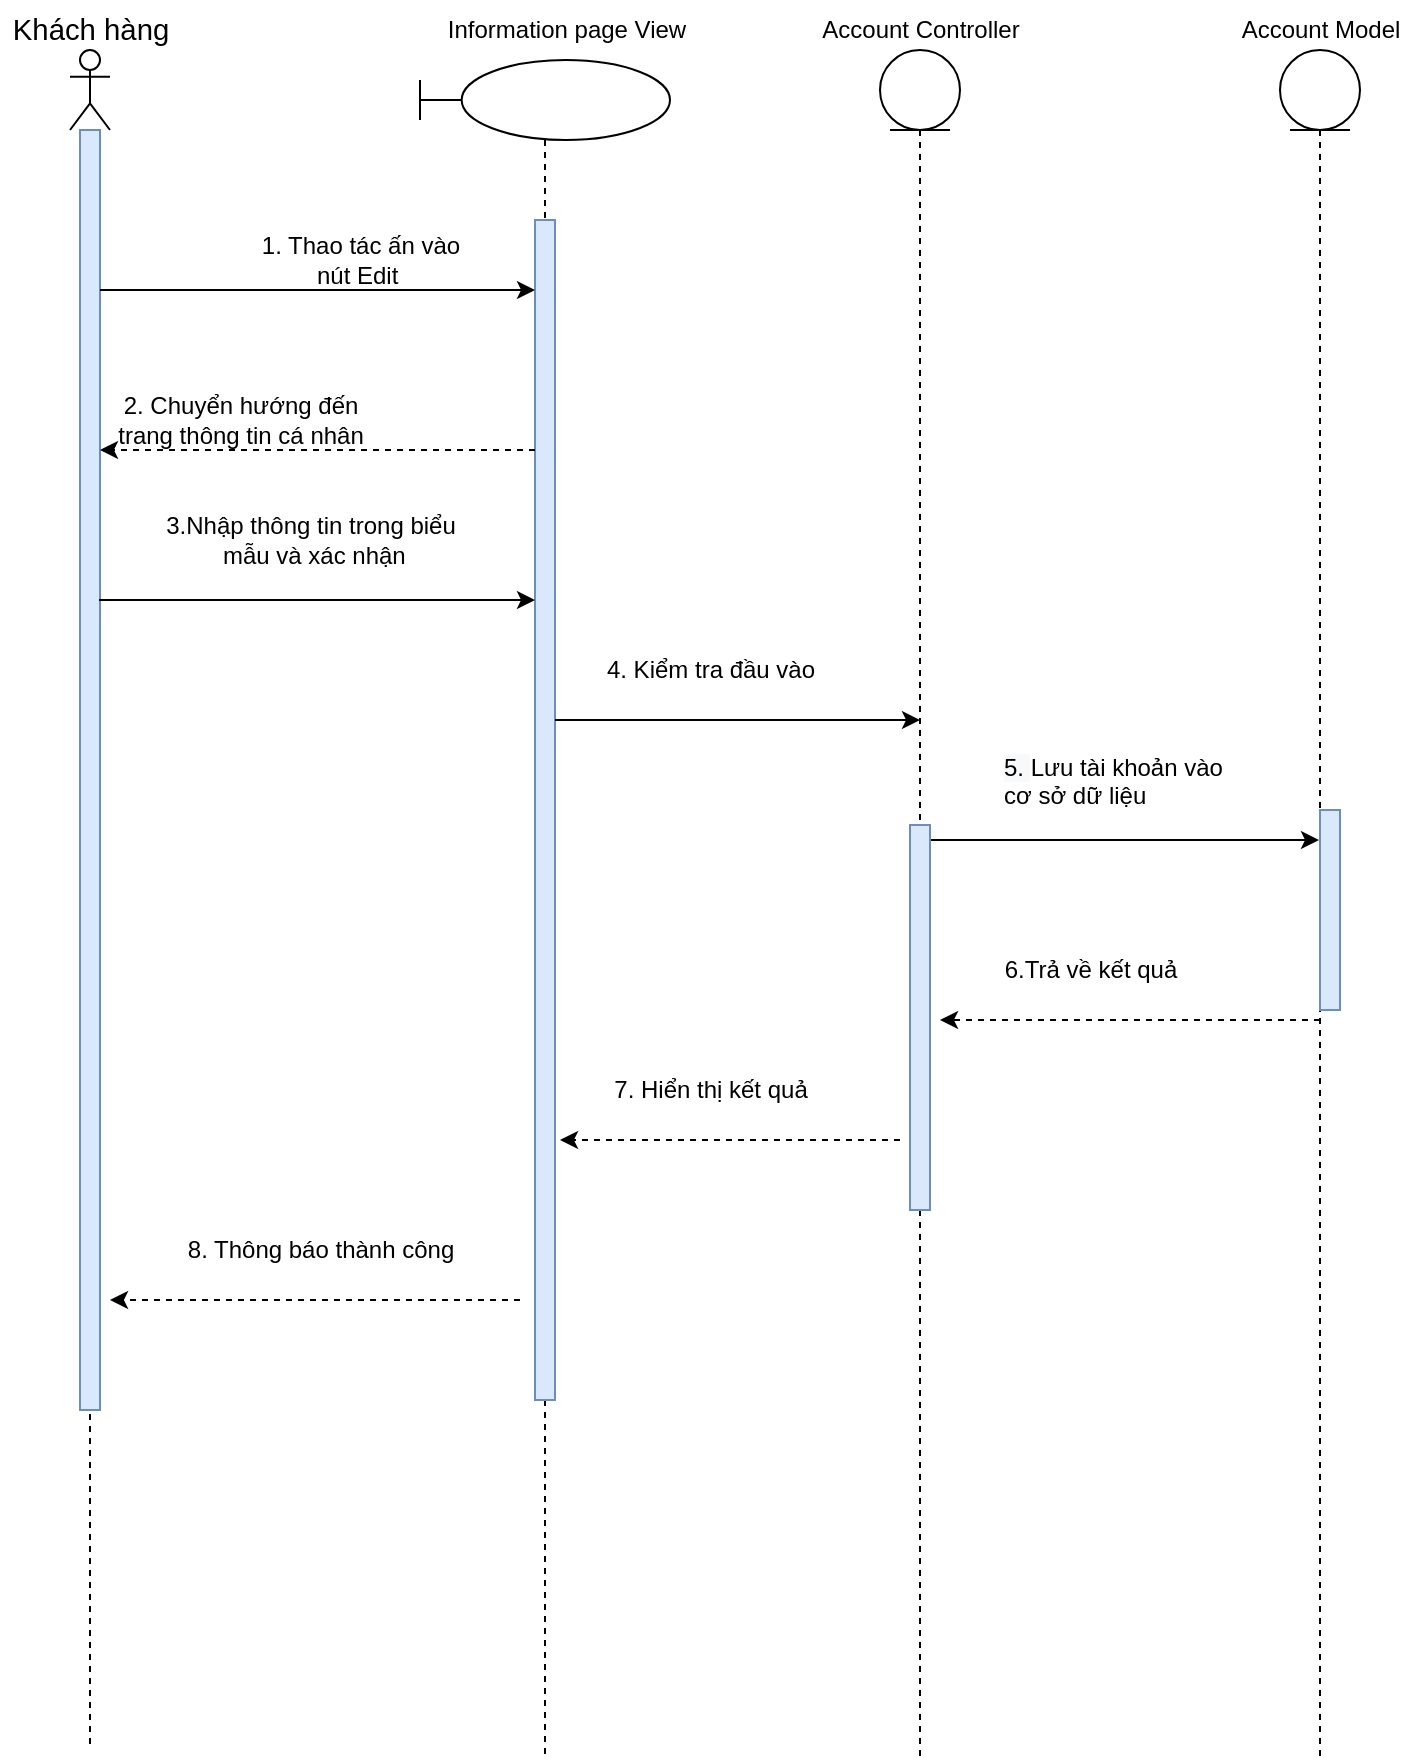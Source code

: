 <mxfile version="20.5.3" type="device"><diagram id="la0iUq_kacUUBwd-93TU" name="Trang-2"><mxGraphModel dx="1342" dy="614" grid="1" gridSize="10" guides="1" tooltips="1" connect="1" arrows="1" fold="1" page="1" pageScale="1" pageWidth="827" pageHeight="1169" math="0" shadow="0"><root><mxCell id="0"/><mxCell id="1" parent="0"/><mxCell id="KoE_FELtCUmFOajR2QhE-42" value="" style="shape=umlLifeline;participant=umlActor;perimeter=lifelinePerimeter;whiteSpace=wrap;html=1;container=1;collapsible=0;recursiveResize=0;verticalAlign=top;spacingTop=36;outlineConnect=0;" vertex="1" parent="1"><mxGeometry x="485" y="215" width="20" height="850" as="geometry"/></mxCell><mxCell id="KoE_FELtCUmFOajR2QhE-43" value="" style="html=1;points=[];perimeter=orthogonalPerimeter;fillColor=#dae8fc;strokeColor=#6c8ebf;" vertex="1" parent="KoE_FELtCUmFOajR2QhE-42"><mxGeometry x="5" y="40" width="10" height="640" as="geometry"/></mxCell><mxCell id="KoE_FELtCUmFOajR2QhE-44" value="&lt;span style=&quot;font-family: Calibri, sans-serif; font-size: 14.667px;&quot;&gt;Khách hàng&lt;/span&gt;" style="text;html=1;align=center;verticalAlign=middle;resizable=0;points=[];autosize=1;strokeColor=none;fillColor=none;" vertex="1" parent="1"><mxGeometry x="450" y="190" width="90" height="30" as="geometry"/></mxCell><mxCell id="KoE_FELtCUmFOajR2QhE-45" value="" style="shape=umlLifeline;participant=umlBoundary;perimeter=lifelinePerimeter;whiteSpace=wrap;html=1;container=1;collapsible=0;recursiveResize=0;verticalAlign=top;spacingTop=36;outlineConnect=0;" vertex="1" parent="1"><mxGeometry x="660" y="220" width="125" height="850" as="geometry"/></mxCell><mxCell id="KoE_FELtCUmFOajR2QhE-46" value="" style="html=1;points=[];perimeter=orthogonalPerimeter;fillColor=#dae8fc;strokeColor=#6c8ebf;" vertex="1" parent="KoE_FELtCUmFOajR2QhE-45"><mxGeometry x="57.5" y="80" width="10" height="590" as="geometry"/></mxCell><mxCell id="KoE_FELtCUmFOajR2QhE-48" value="Information page View" style="text;html=1;align=center;verticalAlign=middle;resizable=0;points=[];autosize=1;strokeColor=none;fillColor=none;" vertex="1" parent="1"><mxGeometry x="662.5" y="190" width="140" height="30" as="geometry"/></mxCell><mxCell id="KoE_FELtCUmFOajR2QhE-49" value="Account&amp;nbsp;Controller" style="text;html=1;align=center;verticalAlign=middle;resizable=0;points=[];autosize=1;strokeColor=none;fillColor=none;" vertex="1" parent="1"><mxGeometry x="850" y="190" width="120" height="30" as="geometry"/></mxCell><mxCell id="KoE_FELtCUmFOajR2QhE-50" value="" style="shape=umlLifeline;participant=umlEntity;perimeter=lifelinePerimeter;whiteSpace=wrap;html=1;container=1;collapsible=0;recursiveResize=0;verticalAlign=top;spacingTop=36;outlineConnect=0;" vertex="1" parent="1"><mxGeometry x="1090" y="215" width="40" height="855" as="geometry"/></mxCell><mxCell id="KoE_FELtCUmFOajR2QhE-51" value="" style="html=1;points=[];perimeter=orthogonalPerimeter;fillColor=#dae8fc;strokeColor=#6c8ebf;" vertex="1" parent="KoE_FELtCUmFOajR2QhE-50"><mxGeometry x="20" y="380" width="10" height="100" as="geometry"/></mxCell><mxCell id="KoE_FELtCUmFOajR2QhE-53" value="Account Model" style="text;html=1;align=center;verticalAlign=middle;resizable=0;points=[];autosize=1;strokeColor=none;fillColor=none;" vertex="1" parent="1"><mxGeometry x="1060" y="190" width="100" height="30" as="geometry"/></mxCell><mxCell id="KoE_FELtCUmFOajR2QhE-54" style="edgeStyle=orthogonalEdgeStyle;rounded=0;orthogonalLoop=1;jettySize=auto;html=1;" edge="1" parent="1" source="KoE_FELtCUmFOajR2QhE-43" target="KoE_FELtCUmFOajR2QhE-46"><mxGeometry relative="1" as="geometry"><Array as="points"><mxPoint x="545" y="335"/><mxPoint x="545" y="335"/></Array></mxGeometry></mxCell><mxCell id="KoE_FELtCUmFOajR2QhE-55" value="1. Thao tác ấn vào &lt;br&gt;nút Edit&amp;nbsp;" style="text;html=1;align=center;verticalAlign=middle;resizable=0;points=[];autosize=1;strokeColor=none;fillColor=none;" vertex="1" parent="1"><mxGeometry x="570" y="300" width="120" height="40" as="geometry"/></mxCell><mxCell id="KoE_FELtCUmFOajR2QhE-56" style="edgeStyle=orthogonalEdgeStyle;rounded=0;orthogonalLoop=1;jettySize=auto;html=1;dashed=1;" edge="1" parent="1" source="KoE_FELtCUmFOajR2QhE-46" target="KoE_FELtCUmFOajR2QhE-43"><mxGeometry relative="1" as="geometry"><Array as="points"><mxPoint x="615" y="415"/><mxPoint x="615" y="415"/></Array></mxGeometry></mxCell><mxCell id="KoE_FELtCUmFOajR2QhE-57" value="2. Chuyển hướng đến &lt;br&gt;trang thông tin cá nhân" style="text;html=1;align=center;verticalAlign=middle;resizable=0;points=[];autosize=1;strokeColor=none;fillColor=none;" vertex="1" parent="1"><mxGeometry x="495" y="380" width="150" height="40" as="geometry"/></mxCell><mxCell id="KoE_FELtCUmFOajR2QhE-59" value="3.Nhập thông tin trong biểu&lt;br&gt;&amp;nbsp;mẫu và xác nhận" style="text;html=1;align=center;verticalAlign=middle;resizable=0;points=[];autosize=1;strokeColor=none;fillColor=none;" vertex="1" parent="1"><mxGeometry x="520" y="440" width="170" height="40" as="geometry"/></mxCell><mxCell id="KoE_FELtCUmFOajR2QhE-60" value="&lt;span style=&quot;color: rgb(0, 0, 0); font-family: Helvetica; font-size: 12px; font-style: normal; font-variant-ligatures: normal; font-variant-caps: normal; font-weight: 400; letter-spacing: normal; orphans: 2; text-align: center; text-indent: 0px; text-transform: none; widows: 2; word-spacing: 0px; -webkit-text-stroke-width: 0px; background-color: rgb(248, 249, 250); text-decoration-thickness: initial; text-decoration-style: initial; text-decoration-color: initial; float: none; display: inline !important;&quot;&gt;5.&amp;nbsp;&lt;/span&gt;&lt;span style=&quot;text-align: center;&quot;&gt;Lưu tài khoản vào&lt;/span&gt;&lt;br style=&quot;text-align: center;&quot;&gt;&lt;span style=&quot;text-align: center;&quot;&gt;cơ sở dữ liệu&lt;/span&gt;" style="text;whiteSpace=wrap;html=1;" vertex="1" parent="1"><mxGeometry x="950" y="560" width="140" height="50" as="geometry"/></mxCell><mxCell id="KoE_FELtCUmFOajR2QhE-61" style="edgeStyle=orthogonalEdgeStyle;rounded=0;orthogonalLoop=1;jettySize=auto;html=1;" edge="1" parent="1" source="KoE_FELtCUmFOajR2QhE-78" target="KoE_FELtCUmFOajR2QhE-50"><mxGeometry relative="1" as="geometry"><Array as="points"><mxPoint x="1010" y="610"/><mxPoint x="1010" y="610"/></Array><mxPoint x="910" y="580" as="sourcePoint"/><mxPoint x="1080" y="480" as="targetPoint"/></mxGeometry></mxCell><mxCell id="KoE_FELtCUmFOajR2QhE-62" value="4. Kiểm tra đầu vào" style="text;html=1;align=center;verticalAlign=middle;resizable=0;points=[];autosize=1;strokeColor=none;fillColor=none;" vertex="1" parent="1"><mxGeometry x="740" y="510" width="130" height="30" as="geometry"/></mxCell><mxCell id="KoE_FELtCUmFOajR2QhE-63" style="edgeStyle=orthogonalEdgeStyle;rounded=0;orthogonalLoop=1;jettySize=auto;html=1;" edge="1" parent="1" source="KoE_FELtCUmFOajR2QhE-46"><mxGeometry relative="1" as="geometry"><Array as="points"><mxPoint x="910" y="550"/></Array><mxPoint x="730" y="530" as="sourcePoint"/><mxPoint x="910" y="550" as="targetPoint"/></mxGeometry></mxCell><mxCell id="KoE_FELtCUmFOajR2QhE-78" value="" style="shape=umlLifeline;participant=umlEntity;perimeter=lifelinePerimeter;whiteSpace=wrap;html=1;container=1;collapsible=0;recursiveResize=0;verticalAlign=top;spacingTop=36;outlineConnect=0;" vertex="1" parent="1"><mxGeometry x="890" y="215" width="40" height="855" as="geometry"/></mxCell><mxCell id="KoE_FELtCUmFOajR2QhE-79" value="" style="html=1;points=[];perimeter=orthogonalPerimeter;fillColor=#dae8fc;strokeColor=#6c8ebf;" vertex="1" parent="KoE_FELtCUmFOajR2QhE-78"><mxGeometry x="15" y="387.5" width="10" height="192.5" as="geometry"/></mxCell><mxCell id="KoE_FELtCUmFOajR2QhE-80" style="edgeStyle=orthogonalEdgeStyle;rounded=0;orthogonalLoop=1;jettySize=auto;html=1;dashed=1;" edge="1" parent="1"><mxGeometry relative="1" as="geometry"><Array as="points"><mxPoint x="921" y="700"/></Array><mxPoint x="1110" y="700" as="sourcePoint"/><mxPoint x="920" y="700" as="targetPoint"/></mxGeometry></mxCell><mxCell id="KoE_FELtCUmFOajR2QhE-81" value="6.Trả về kết quả" style="text;html=1;align=center;verticalAlign=middle;resizable=0;points=[];autosize=1;strokeColor=none;fillColor=none;" vertex="1" parent="1"><mxGeometry x="940" y="660" width="110" height="30" as="geometry"/></mxCell><mxCell id="KoE_FELtCUmFOajR2QhE-70" value="8. Thông báo thành công" style="text;html=1;align=center;verticalAlign=middle;resizable=0;points=[];autosize=1;strokeColor=none;fillColor=none;" vertex="1" parent="1"><mxGeometry x="530" y="800" width="160" height="30" as="geometry"/></mxCell><mxCell id="KoE_FELtCUmFOajR2QhE-76" style="edgeStyle=orthogonalEdgeStyle;rounded=0;orthogonalLoop=1;jettySize=auto;html=1;dashed=1;" edge="1" parent="1"><mxGeometry relative="1" as="geometry"><Array as="points"><mxPoint x="681.75" y="840"/><mxPoint x="681.75" y="840"/></Array><mxPoint x="710" y="840" as="sourcePoint"/><mxPoint x="505" y="840" as="targetPoint"/></mxGeometry></mxCell><mxCell id="KoE_FELtCUmFOajR2QhE-47" style="edgeStyle=orthogonalEdgeStyle;rounded=0;orthogonalLoop=1;jettySize=auto;html=1;" edge="1" parent="1"><mxGeometry relative="1" as="geometry"><Array as="points"><mxPoint x="499.5" y="490"/></Array><mxPoint x="499.5" y="490" as="sourcePoint"/><mxPoint x="717.5" y="490" as="targetPoint"/></mxGeometry></mxCell><mxCell id="KoE_FELtCUmFOajR2QhE-69" value="7. Hiển thị kết quả" style="text;html=1;align=center;verticalAlign=middle;resizable=0;points=[];autosize=1;strokeColor=none;fillColor=none;" vertex="1" parent="1"><mxGeometry x="745" y="720" width="120" height="30" as="geometry"/></mxCell><mxCell id="KoE_FELtCUmFOajR2QhE-77" style="edgeStyle=orthogonalEdgeStyle;rounded=0;orthogonalLoop=1;jettySize=auto;html=1;dashed=1;" edge="1" parent="1"><mxGeometry relative="1" as="geometry"><Array as="points"><mxPoint x="822.5" y="760"/><mxPoint x="822.5" y="760"/></Array><mxPoint x="900" y="760" as="sourcePoint"/><mxPoint x="730" y="760" as="targetPoint"/></mxGeometry></mxCell></root></mxGraphModel></diagram></mxfile>